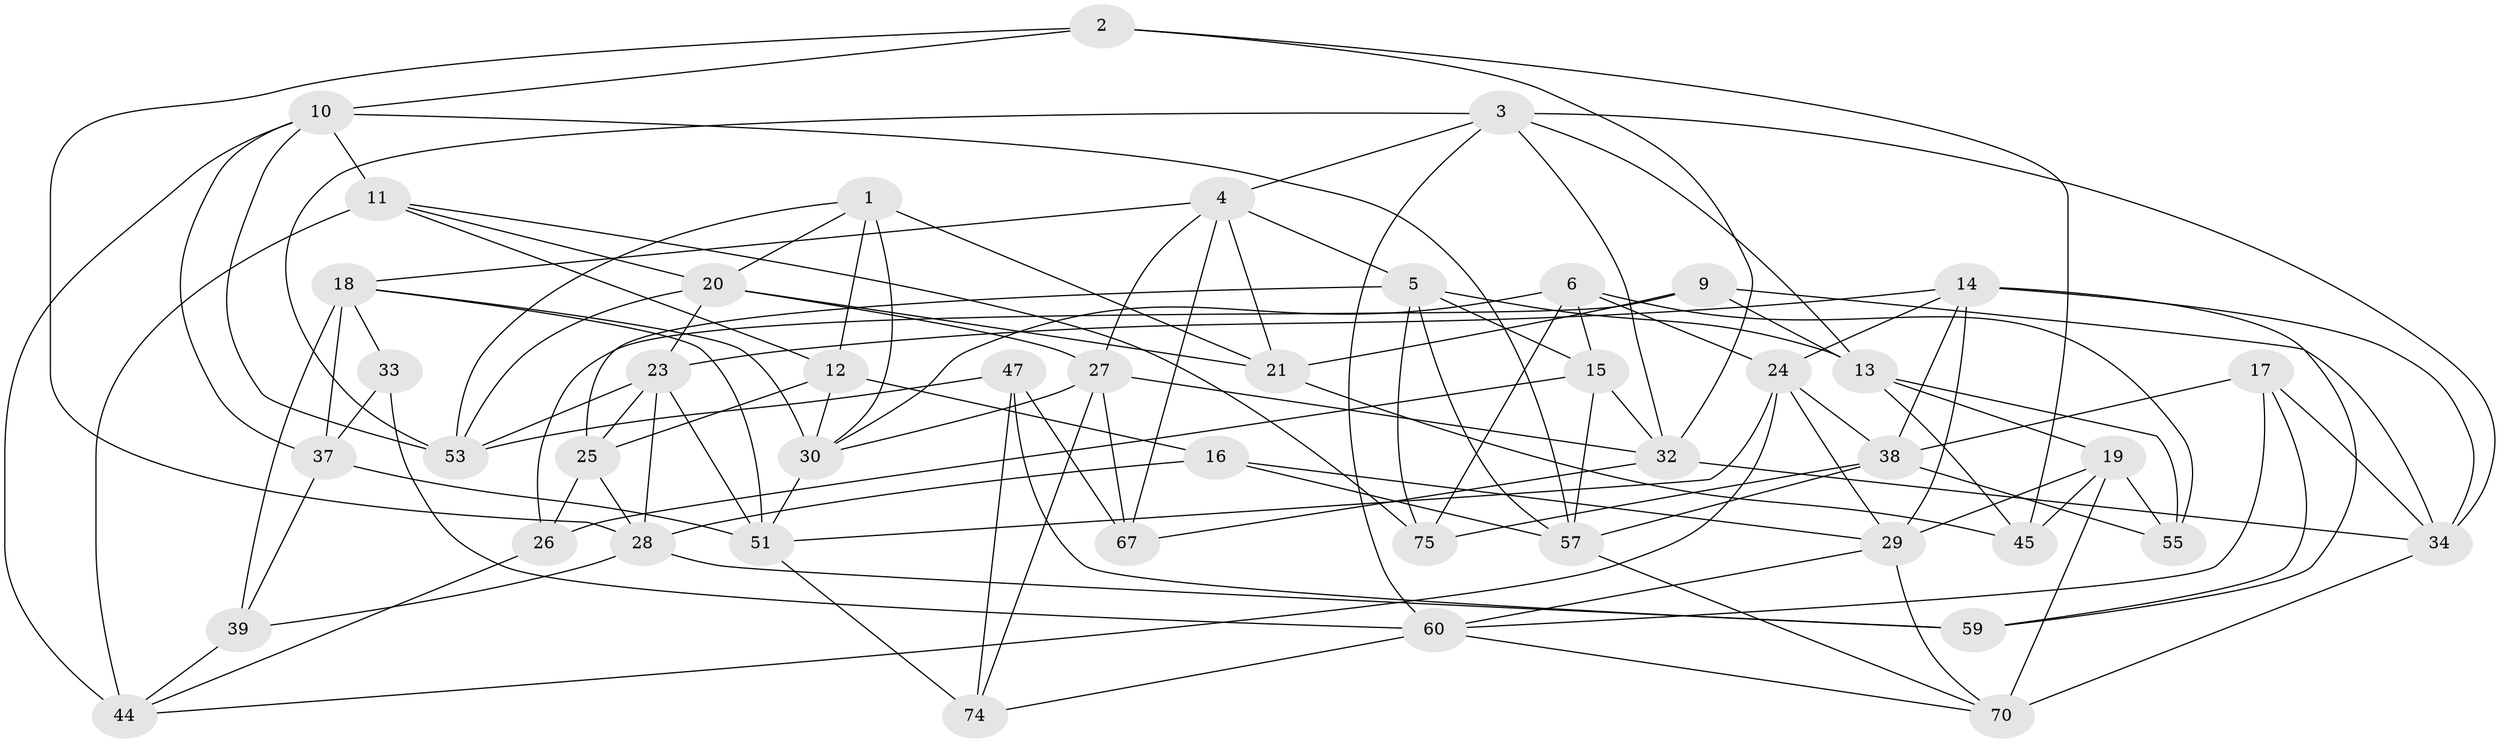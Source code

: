 // original degree distribution, {4: 1.0}
// Generated by graph-tools (version 1.1) at 2025/42/03/06/25 10:42:19]
// undirected, 46 vertices, 118 edges
graph export_dot {
graph [start="1"]
  node [color=gray90,style=filled];
  1 [super="+31"];
  2;
  3 [super="+71"];
  4 [super="+7"];
  5 [super="+8"];
  6 [super="+76"];
  9;
  10 [super="+48"];
  11 [super="+78"];
  12 [super="+52"];
  13 [super="+49"];
  14 [super="+66"];
  15 [super="+46"];
  16;
  17;
  18 [super="+22"];
  19 [super="+41"];
  20 [super="+42"];
  21 [super="+65"];
  23 [super="+35"];
  24 [super="+69"];
  25 [super="+68"];
  26;
  27 [super="+36"];
  28 [super="+40"];
  29 [super="+43"];
  30 [super="+54"];
  32 [super="+50"];
  33;
  34 [super="+58"];
  37 [super="+61"];
  38 [super="+62"];
  39;
  44 [super="+64"];
  45;
  47;
  51 [super="+56"];
  53 [super="+73"];
  55;
  57 [super="+72"];
  59;
  60 [super="+63"];
  67;
  70 [super="+77"];
  74;
  75;
  1 -- 21 [weight=2];
  1 -- 53;
  1 -- 12;
  1 -- 20;
  1 -- 30;
  2 -- 28;
  2 -- 45;
  2 -- 32;
  2 -- 10;
  3 -- 4;
  3 -- 13;
  3 -- 53;
  3 -- 32;
  3 -- 60;
  3 -- 34;
  4 -- 67;
  4 -- 18;
  4 -- 27;
  4 -- 5;
  4 -- 21;
  5 -- 15;
  5 -- 75;
  5 -- 57;
  5 -- 25;
  5 -- 13;
  6 -- 75;
  6 -- 30;
  6 -- 24;
  6 -- 55;
  6 -- 15 [weight=2];
  9 -- 26;
  9 -- 34;
  9 -- 13;
  9 -- 21;
  10 -- 37;
  10 -- 44;
  10 -- 53;
  10 -- 11;
  10 -- 57;
  11 -- 75;
  11 -- 44 [weight=2];
  11 -- 20;
  11 -- 12;
  12 -- 30;
  12 -- 16;
  12 -- 25 [weight=2];
  13 -- 45;
  13 -- 19;
  13 -- 55;
  14 -- 24;
  14 -- 38;
  14 -- 23;
  14 -- 34;
  14 -- 59;
  14 -- 29;
  15 -- 32;
  15 -- 26;
  15 -- 57;
  16 -- 28;
  16 -- 29;
  16 -- 57;
  17 -- 34;
  17 -- 59;
  17 -- 38;
  17 -- 60;
  18 -- 33;
  18 -- 37;
  18 -- 51;
  18 -- 39;
  18 -- 30;
  19 -- 70 [weight=2];
  19 -- 55;
  19 -- 45;
  19 -- 29;
  20 -- 21;
  20 -- 53;
  20 -- 27;
  20 -- 23;
  21 -- 45;
  23 -- 25;
  23 -- 51;
  23 -- 28;
  23 -- 53;
  24 -- 44;
  24 -- 38;
  24 -- 51;
  24 -- 29;
  25 -- 26;
  25 -- 28;
  26 -- 44;
  27 -- 67;
  27 -- 74;
  27 -- 32;
  27 -- 30;
  28 -- 59;
  28 -- 39;
  29 -- 60;
  29 -- 70;
  30 -- 51;
  32 -- 67;
  32 -- 34;
  33 -- 37 [weight=2];
  33 -- 60;
  34 -- 70;
  37 -- 39;
  37 -- 51;
  38 -- 57;
  38 -- 55;
  38 -- 75;
  39 -- 44;
  47 -- 67;
  47 -- 59;
  47 -- 74;
  47 -- 53;
  51 -- 74;
  57 -- 70;
  60 -- 70;
  60 -- 74;
}
